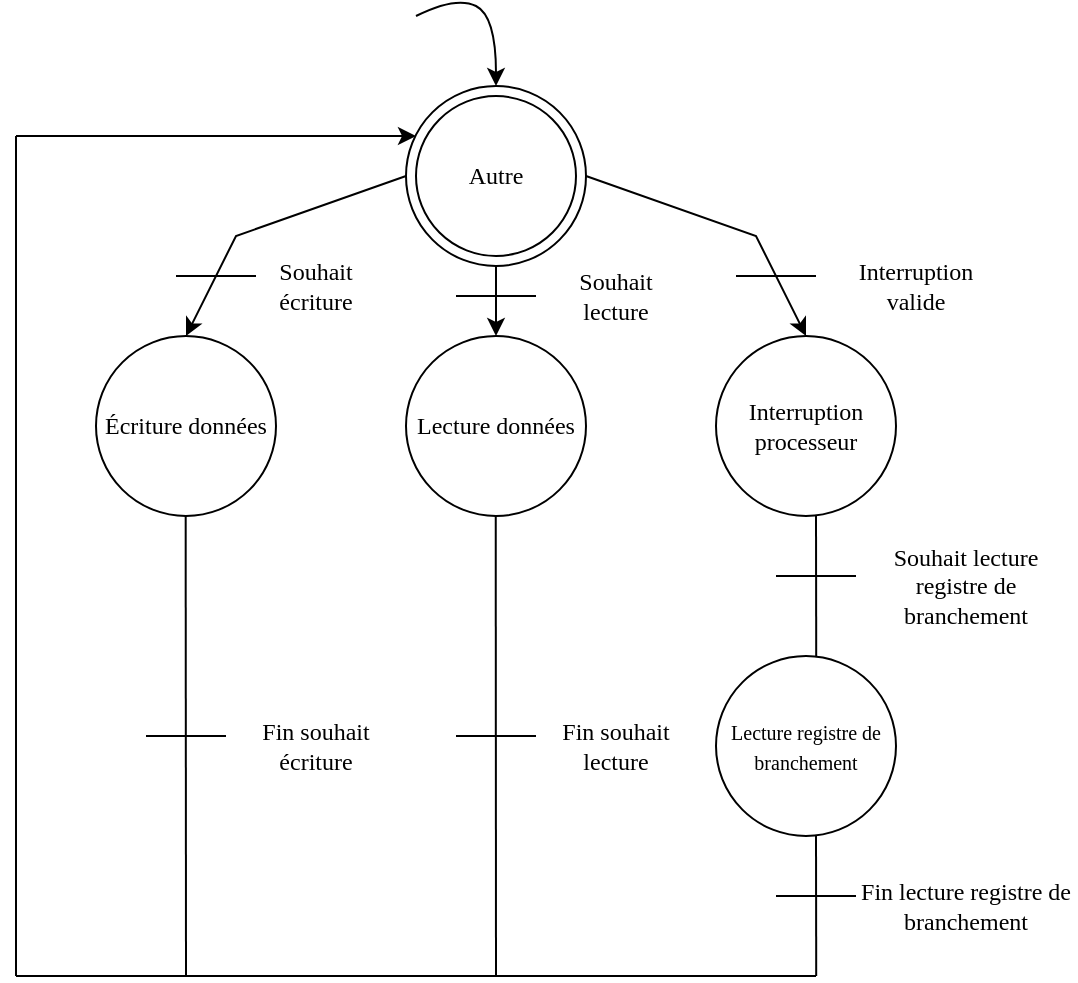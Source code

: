<mxfile version="20.4.0" type="device"><diagram id="fXlm3E_Ph7ViYN8zJF3e" name="Page-1"><mxGraphModel dx="981" dy="506" grid="1" gridSize="10" guides="1" tooltips="1" connect="1" arrows="1" fold="1" page="1" pageScale="1" pageWidth="827" pageHeight="1169" math="0" shadow="0"><root><mxCell id="0"/><mxCell id="1" parent="0"/><mxCell id="n5Qg3oeUB5yem_i4UmZc-2" value="" style="ellipse;whiteSpace=wrap;html=1;aspect=fixed;" vertex="1" parent="1"><mxGeometry x="355" y="75" width="90" height="90" as="geometry"/></mxCell><mxCell id="n5Qg3oeUB5yem_i4UmZc-1" value="&lt;font face=&quot;Verdana&quot;&gt;Autre&lt;/font&gt;" style="ellipse;whiteSpace=wrap;html=1;aspect=fixed;" vertex="1" parent="1"><mxGeometry x="360" y="80" width="80" height="80" as="geometry"/></mxCell><mxCell id="n5Qg3oeUB5yem_i4UmZc-6" value="&lt;font face=&quot;Verdana&quot;&gt;Lecture données&lt;br&gt;&lt;/font&gt;" style="ellipse;whiteSpace=wrap;html=1;aspect=fixed;" vertex="1" parent="1"><mxGeometry x="355" y="200" width="90" height="90" as="geometry"/></mxCell><mxCell id="n5Qg3oeUB5yem_i4UmZc-7" value="&lt;font face=&quot;Verdana&quot;&gt;Écriture données&lt;br&gt;&lt;/font&gt;" style="ellipse;whiteSpace=wrap;html=1;aspect=fixed;" vertex="1" parent="1"><mxGeometry x="200" y="200" width="90" height="90" as="geometry"/></mxCell><mxCell id="n5Qg3oeUB5yem_i4UmZc-8" value="&lt;font face=&quot;Verdana&quot;&gt;Interruption processeur&lt;br&gt;&lt;/font&gt;" style="ellipse;whiteSpace=wrap;html=1;aspect=fixed;" vertex="1" parent="1"><mxGeometry x="510" y="200" width="90" height="90" as="geometry"/></mxCell><mxCell id="n5Qg3oeUB5yem_i4UmZc-9" value="" style="endArrow=classic;html=1;rounded=0;fontFamily=Verdana;exitX=0;exitY=0.5;exitDx=0;exitDy=0;entryX=0.5;entryY=0;entryDx=0;entryDy=0;" edge="1" parent="1" source="n5Qg3oeUB5yem_i4UmZc-2" target="n5Qg3oeUB5yem_i4UmZc-7"><mxGeometry width="50" height="50" relative="1" as="geometry"><mxPoint x="230" y="150" as="sourcePoint"/><mxPoint x="240" y="190" as="targetPoint"/><Array as="points"><mxPoint x="270" y="150"/></Array></mxGeometry></mxCell><mxCell id="n5Qg3oeUB5yem_i4UmZc-10" value="" style="endArrow=classic;html=1;rounded=0;fontFamily=Verdana;entryX=0.5;entryY=0;entryDx=0;entryDy=0;" edge="1" parent="1" target="n5Qg3oeUB5yem_i4UmZc-8"><mxGeometry width="50" height="50" relative="1" as="geometry"><mxPoint x="445" y="120" as="sourcePoint"/><mxPoint x="570" y="180" as="targetPoint"/><Array as="points"><mxPoint x="530" y="150"/></Array></mxGeometry></mxCell><mxCell id="n5Qg3oeUB5yem_i4UmZc-11" value="" style="endArrow=classic;html=1;rounded=0;fontFamily=Verdana;entryX=0.5;entryY=0;entryDx=0;entryDy=0;" edge="1" parent="1" target="n5Qg3oeUB5yem_i4UmZc-6"><mxGeometry width="50" height="50" relative="1" as="geometry"><mxPoint x="400" y="165" as="sourcePoint"/><mxPoint x="450" y="115" as="targetPoint"/></mxGeometry></mxCell><mxCell id="n5Qg3oeUB5yem_i4UmZc-12" value="" style="endArrow=none;html=1;rounded=0;fontFamily=Verdana;" edge="1" parent="1"><mxGeometry width="50" height="50" relative="1" as="geometry"><mxPoint x="245" y="520" as="sourcePoint"/><mxPoint x="244.83" y="290" as="targetPoint"/></mxGeometry></mxCell><mxCell id="n5Qg3oeUB5yem_i4UmZc-13" value="" style="endArrow=none;html=1;rounded=0;fontFamily=Verdana;" edge="1" parent="1"><mxGeometry width="50" height="50" relative="1" as="geometry"><mxPoint x="400" y="520.476" as="sourcePoint"/><mxPoint x="399.86" y="290" as="targetPoint"/></mxGeometry></mxCell><mxCell id="n5Qg3oeUB5yem_i4UmZc-14" value="" style="endArrow=none;html=1;rounded=0;fontFamily=Verdana;" edge="1" parent="1"><mxGeometry width="50" height="50" relative="1" as="geometry"><mxPoint x="560.11" y="360" as="sourcePoint"/><mxPoint x="560" y="290" as="targetPoint"/></mxGeometry></mxCell><mxCell id="n5Qg3oeUB5yem_i4UmZc-15" value="" style="endArrow=none;html=1;rounded=0;fontFamily=Verdana;" edge="1" parent="1"><mxGeometry width="50" height="50" relative="1" as="geometry"><mxPoint x="160" y="520" as="sourcePoint"/><mxPoint x="560" y="520" as="targetPoint"/></mxGeometry></mxCell><mxCell id="n5Qg3oeUB5yem_i4UmZc-16" value="" style="endArrow=none;html=1;rounded=0;fontFamily=Verdana;" edge="1" parent="1"><mxGeometry width="50" height="50" relative="1" as="geometry"><mxPoint x="160" y="520" as="sourcePoint"/><mxPoint x="160" y="100" as="targetPoint"/></mxGeometry></mxCell><mxCell id="n5Qg3oeUB5yem_i4UmZc-17" value="" style="endArrow=classic;html=1;rounded=0;fontFamily=Verdana;" edge="1" parent="1"><mxGeometry width="50" height="50" relative="1" as="geometry"><mxPoint x="160" y="100" as="sourcePoint"/><mxPoint x="360" y="100" as="targetPoint"/></mxGeometry></mxCell><mxCell id="n5Qg3oeUB5yem_i4UmZc-19" value="" style="curved=1;endArrow=classic;html=1;rounded=0;fontFamily=Verdana;entryX=0.5;entryY=0;entryDx=0;entryDy=0;" edge="1" parent="1" target="n5Qg3oeUB5yem_i4UmZc-2"><mxGeometry width="50" height="50" relative="1" as="geometry"><mxPoint x="360" y="40" as="sourcePoint"/><mxPoint x="380" as="targetPoint"/><Array as="points"><mxPoint x="380" y="30"/><mxPoint x="400" y="40"/></Array></mxGeometry></mxCell><mxCell id="n5Qg3oeUB5yem_i4UmZc-20" value="" style="endArrow=none;html=1;rounded=0;fontFamily=Verdana;" edge="1" parent="1"><mxGeometry width="50" height="50" relative="1" as="geometry"><mxPoint x="240" y="170" as="sourcePoint"/><mxPoint x="280" y="170" as="targetPoint"/></mxGeometry></mxCell><mxCell id="n5Qg3oeUB5yem_i4UmZc-21" value="" style="endArrow=none;html=1;rounded=0;fontFamily=Verdana;" edge="1" parent="1"><mxGeometry width="50" height="50" relative="1" as="geometry"><mxPoint x="380" y="180" as="sourcePoint"/><mxPoint x="420" y="180" as="targetPoint"/></mxGeometry></mxCell><mxCell id="n5Qg3oeUB5yem_i4UmZc-22" value="" style="endArrow=none;html=1;rounded=0;fontFamily=Verdana;" edge="1" parent="1"><mxGeometry width="50" height="50" relative="1" as="geometry"><mxPoint x="520" y="170" as="sourcePoint"/><mxPoint x="560" y="170" as="targetPoint"/></mxGeometry></mxCell><mxCell id="n5Qg3oeUB5yem_i4UmZc-23" value="" style="endArrow=none;html=1;rounded=0;fontFamily=Verdana;" edge="1" parent="1"><mxGeometry width="50" height="50" relative="1" as="geometry"><mxPoint x="225" y="400" as="sourcePoint"/><mxPoint x="265" y="400" as="targetPoint"/></mxGeometry></mxCell><mxCell id="n5Qg3oeUB5yem_i4UmZc-24" value="" style="endArrow=none;html=1;rounded=0;fontFamily=Verdana;" edge="1" parent="1"><mxGeometry width="50" height="50" relative="1" as="geometry"><mxPoint x="380" y="400" as="sourcePoint"/><mxPoint x="420" y="400" as="targetPoint"/></mxGeometry></mxCell><mxCell id="n5Qg3oeUB5yem_i4UmZc-25" value="" style="endArrow=none;html=1;rounded=0;fontFamily=Verdana;" edge="1" parent="1"><mxGeometry width="50" height="50" relative="1" as="geometry"><mxPoint x="540" y="320" as="sourcePoint"/><mxPoint x="580" y="320" as="targetPoint"/></mxGeometry></mxCell><mxCell id="n5Qg3oeUB5yem_i4UmZc-26" value="Souhait écriture" style="text;html=1;strokeColor=none;fillColor=none;align=center;verticalAlign=middle;whiteSpace=wrap;rounded=0;fontFamily=Verdana;" vertex="1" parent="1"><mxGeometry x="280" y="160" width="60" height="30" as="geometry"/></mxCell><mxCell id="n5Qg3oeUB5yem_i4UmZc-27" value="Fin souhait écriture" style="text;html=1;strokeColor=none;fillColor=none;align=center;verticalAlign=middle;whiteSpace=wrap;rounded=0;fontFamily=Verdana;" vertex="1" parent="1"><mxGeometry x="270" y="390" width="80" height="30" as="geometry"/></mxCell><mxCell id="n5Qg3oeUB5yem_i4UmZc-28" value="Souhait lecture" style="text;html=1;strokeColor=none;fillColor=none;align=center;verticalAlign=middle;whiteSpace=wrap;rounded=0;fontFamily=Verdana;" vertex="1" parent="1"><mxGeometry x="430" y="165" width="60" height="30" as="geometry"/></mxCell><mxCell id="n5Qg3oeUB5yem_i4UmZc-29" value="Fin souhait lecture" style="text;html=1;strokeColor=none;fillColor=none;align=center;verticalAlign=middle;whiteSpace=wrap;rounded=0;fontFamily=Verdana;" vertex="1" parent="1"><mxGeometry x="420" y="390" width="80" height="30" as="geometry"/></mxCell><mxCell id="n5Qg3oeUB5yem_i4UmZc-30" value="Interruption valide" style="text;html=1;strokeColor=none;fillColor=none;align=center;verticalAlign=middle;whiteSpace=wrap;rounded=0;fontFamily=Verdana;" vertex="1" parent="1"><mxGeometry x="580" y="160" width="60" height="30" as="geometry"/></mxCell><mxCell id="n5Qg3oeUB5yem_i4UmZc-31" value="Fin lecture registre de branchement" style="text;html=1;strokeColor=none;fillColor=none;align=center;verticalAlign=middle;whiteSpace=wrap;rounded=0;fontFamily=Verdana;" vertex="1" parent="1"><mxGeometry x="580" y="470" width="110" height="30" as="geometry"/></mxCell><mxCell id="n5Qg3oeUB5yem_i4UmZc-32" value="&lt;font style=&quot;font-size: 10px;&quot; face=&quot;Verdana&quot;&gt;Lecture registre de branchement&lt;br&gt;&lt;/font&gt;" style="ellipse;whiteSpace=wrap;html=1;aspect=fixed;" vertex="1" parent="1"><mxGeometry x="510" y="360" width="90" height="90" as="geometry"/></mxCell><mxCell id="n5Qg3oeUB5yem_i4UmZc-33" value="" style="endArrow=none;html=1;rounded=0;fontFamily=Verdana;" edge="1" parent="1"><mxGeometry width="50" height="50" relative="1" as="geometry"><mxPoint x="560.11" y="520" as="sourcePoint"/><mxPoint x="560" y="450" as="targetPoint"/></mxGeometry></mxCell><mxCell id="n5Qg3oeUB5yem_i4UmZc-34" value="" style="endArrow=none;html=1;rounded=0;fontFamily=Verdana;" edge="1" parent="1"><mxGeometry width="50" height="50" relative="1" as="geometry"><mxPoint x="540" y="480" as="sourcePoint"/><mxPoint x="580" y="480" as="targetPoint"/></mxGeometry></mxCell><mxCell id="n5Qg3oeUB5yem_i4UmZc-35" value="Souhait lecture registre de branchement" style="text;html=1;strokeColor=none;fillColor=none;align=center;verticalAlign=middle;whiteSpace=wrap;rounded=0;fontFamily=Verdana;" vertex="1" parent="1"><mxGeometry x="580" y="310" width="110" height="30" as="geometry"/></mxCell></root></mxGraphModel></diagram></mxfile>
